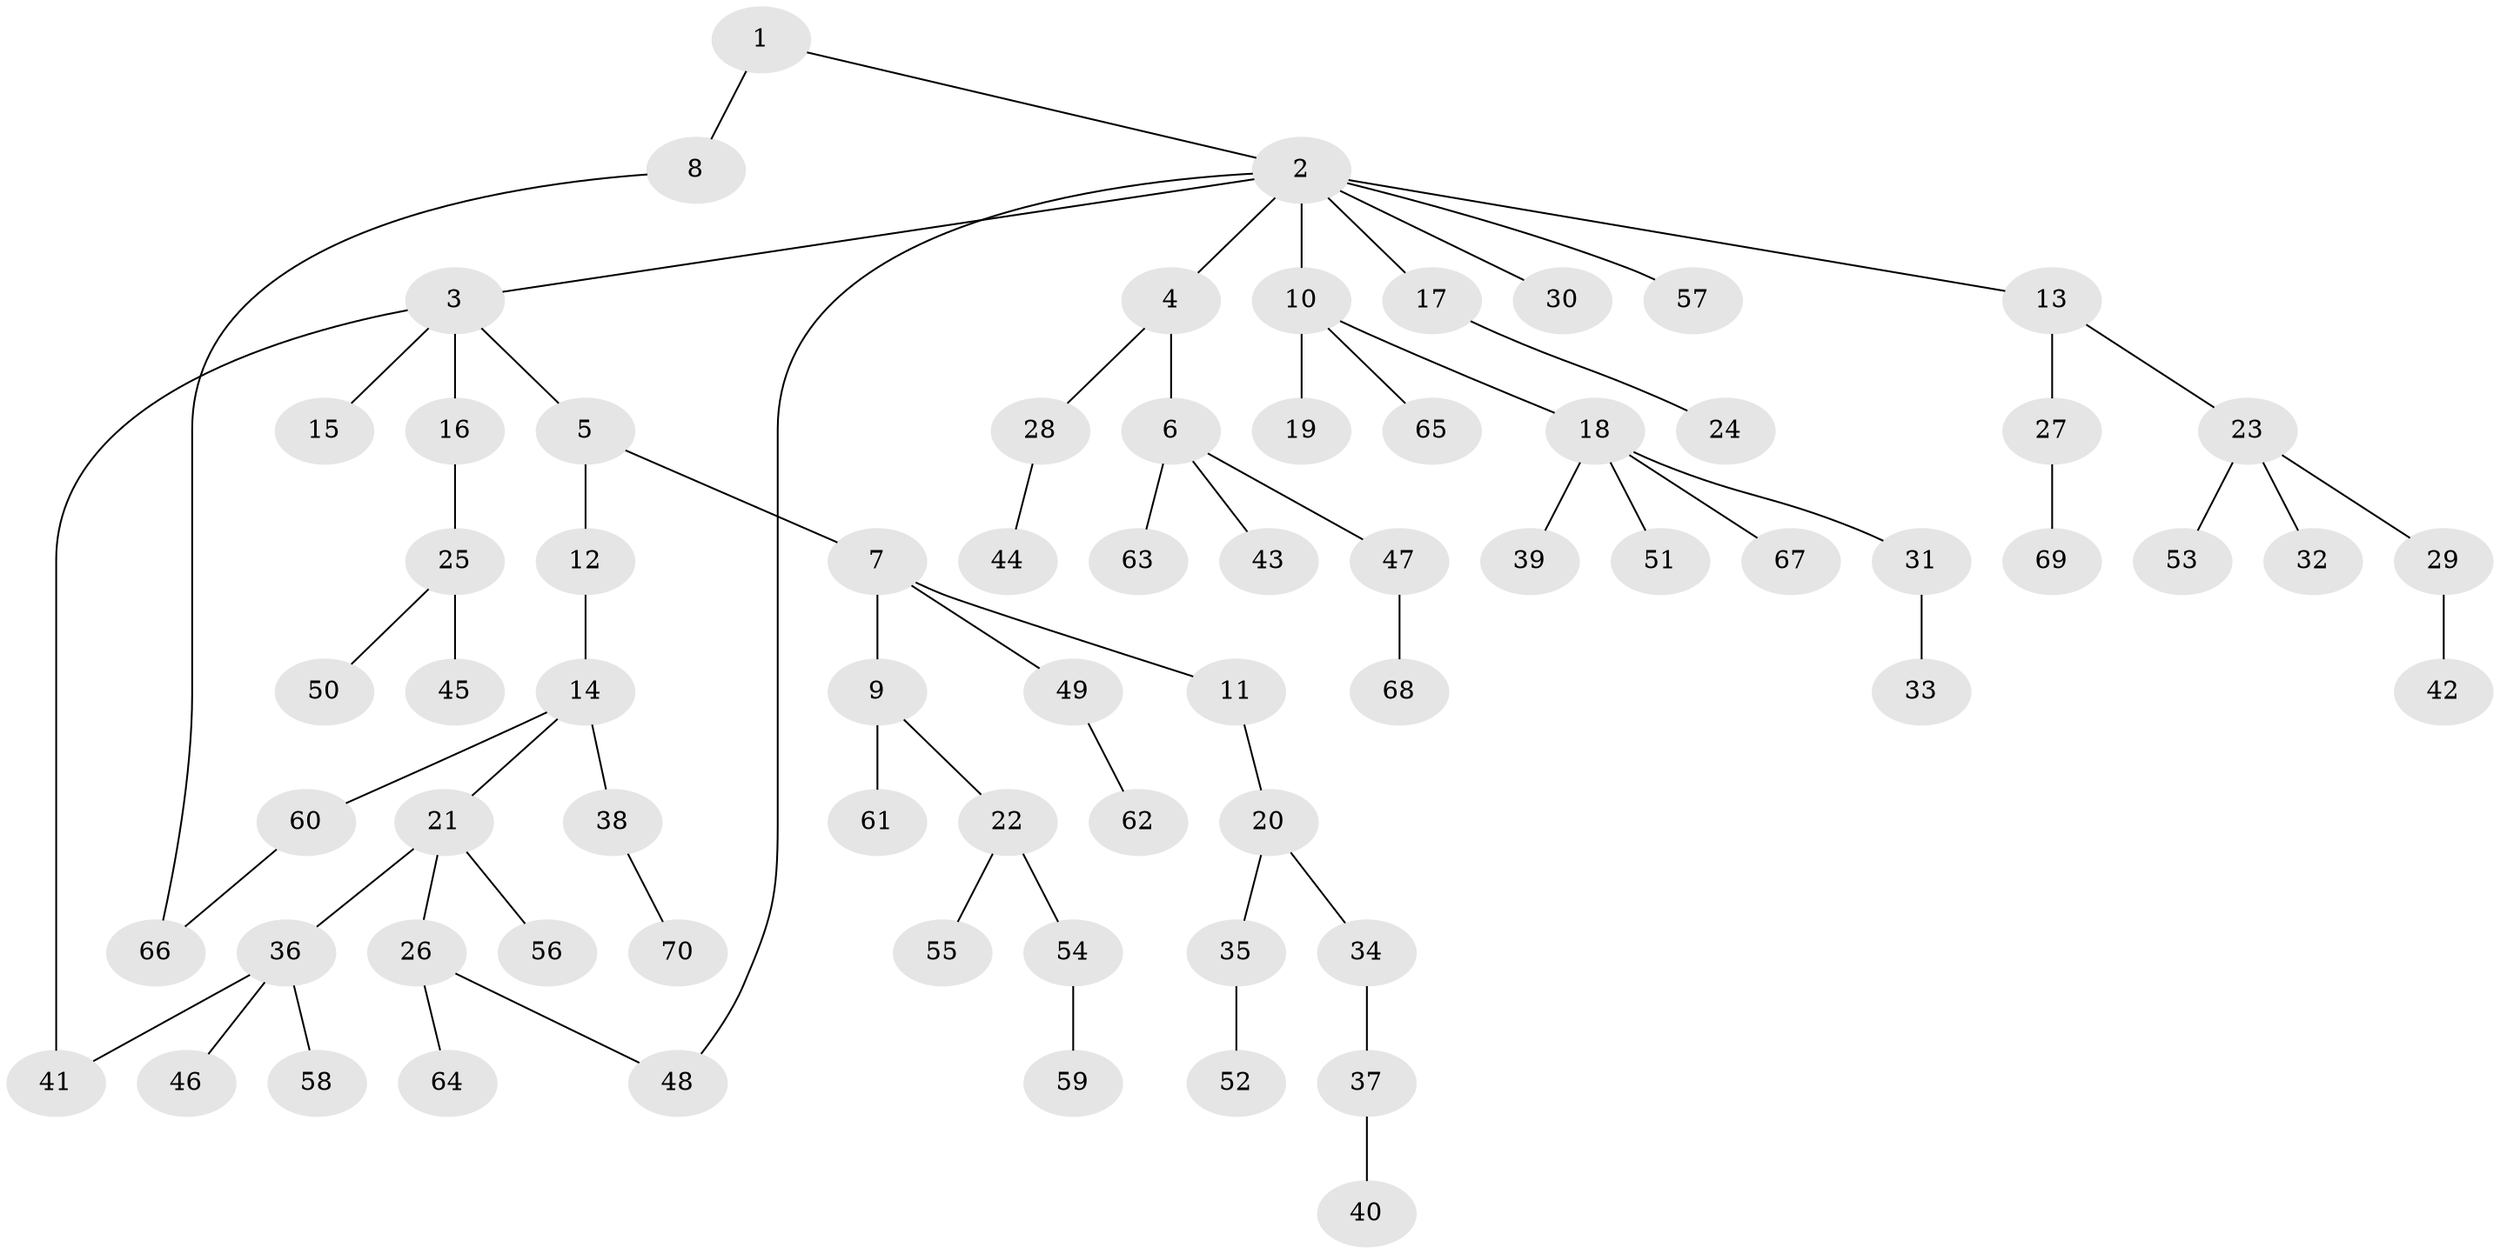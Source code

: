 // coarse degree distribution, {2: 0.2857142857142857, 11: 0.047619047619047616, 4: 0.047619047619047616, 5: 0.047619047619047616, 1: 0.5714285714285714}
// Generated by graph-tools (version 1.1) at 2025/17/03/04/25 18:17:04]
// undirected, 70 vertices, 72 edges
graph export_dot {
graph [start="1"]
  node [color=gray90,style=filled];
  1;
  2;
  3;
  4;
  5;
  6;
  7;
  8;
  9;
  10;
  11;
  12;
  13;
  14;
  15;
  16;
  17;
  18;
  19;
  20;
  21;
  22;
  23;
  24;
  25;
  26;
  27;
  28;
  29;
  30;
  31;
  32;
  33;
  34;
  35;
  36;
  37;
  38;
  39;
  40;
  41;
  42;
  43;
  44;
  45;
  46;
  47;
  48;
  49;
  50;
  51;
  52;
  53;
  54;
  55;
  56;
  57;
  58;
  59;
  60;
  61;
  62;
  63;
  64;
  65;
  66;
  67;
  68;
  69;
  70;
  1 -- 2;
  1 -- 8;
  2 -- 3;
  2 -- 4;
  2 -- 10;
  2 -- 13;
  2 -- 17;
  2 -- 30;
  2 -- 48;
  2 -- 57;
  3 -- 5;
  3 -- 15;
  3 -- 16;
  3 -- 41;
  4 -- 6;
  4 -- 28;
  5 -- 7;
  5 -- 12;
  6 -- 43;
  6 -- 47;
  6 -- 63;
  7 -- 9;
  7 -- 11;
  7 -- 49;
  8 -- 66;
  9 -- 22;
  9 -- 61;
  10 -- 18;
  10 -- 19;
  10 -- 65;
  11 -- 20;
  12 -- 14;
  13 -- 23;
  13 -- 27;
  14 -- 21;
  14 -- 38;
  14 -- 60;
  16 -- 25;
  17 -- 24;
  18 -- 31;
  18 -- 39;
  18 -- 51;
  18 -- 67;
  20 -- 34;
  20 -- 35;
  21 -- 26;
  21 -- 36;
  21 -- 56;
  22 -- 54;
  22 -- 55;
  23 -- 29;
  23 -- 32;
  23 -- 53;
  25 -- 45;
  25 -- 50;
  26 -- 64;
  26 -- 48;
  27 -- 69;
  28 -- 44;
  29 -- 42;
  31 -- 33;
  34 -- 37;
  35 -- 52;
  36 -- 41;
  36 -- 46;
  36 -- 58;
  37 -- 40;
  38 -- 70;
  47 -- 68;
  49 -- 62;
  54 -- 59;
  60 -- 66;
}
